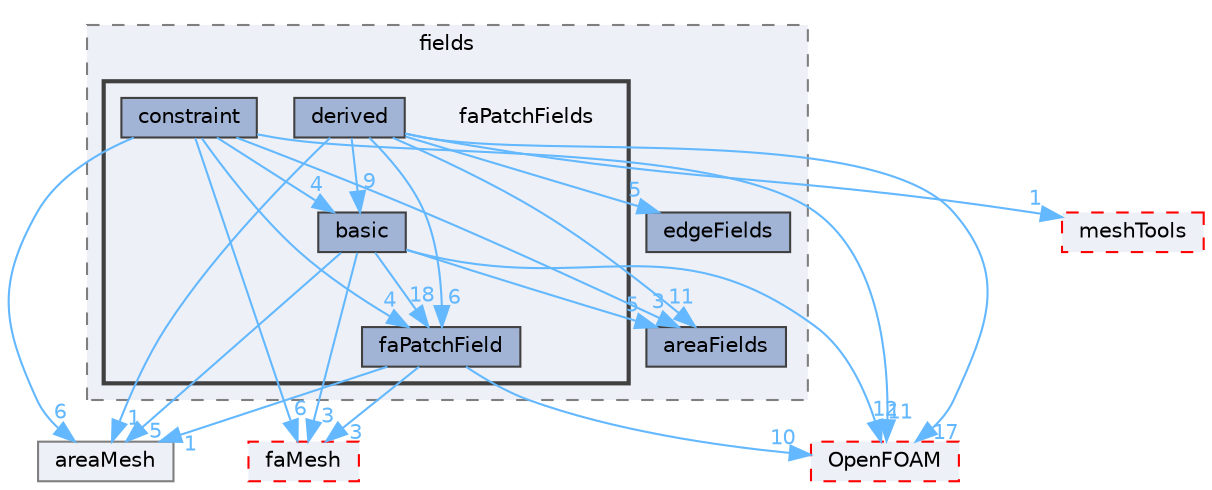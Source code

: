 digraph "src/finiteArea/fields/faPatchFields"
{
 // LATEX_PDF_SIZE
  bgcolor="transparent";
  edge [fontname=Helvetica,fontsize=10,labelfontname=Helvetica,labelfontsize=10];
  node [fontname=Helvetica,fontsize=10,shape=box,height=0.2,width=0.4];
  compound=true
  subgraph clusterdir_82c77a639fb8894523e0866635d617d1 {
    graph [ bgcolor="#edf0f7", pencolor="grey50", label="fields", fontname=Helvetica,fontsize=10 style="filled,dashed", URL="dir_82c77a639fb8894523e0866635d617d1.html",tooltip=""]
  dir_daaae48b02afa3c7d2f12c306bc03aaf [label="areaFields", fillcolor="#a2b4d6", color="grey25", style="filled", URL="dir_daaae48b02afa3c7d2f12c306bc03aaf.html",tooltip=""];
  dir_aab456f5c1cc5dbfc723b55e621977f8 [label="edgeFields", fillcolor="#a2b4d6", color="grey25", style="filled", URL="dir_aab456f5c1cc5dbfc723b55e621977f8.html",tooltip=""];
  subgraph clusterdir_2ab18c7cf3ac70392000d64dbb3a76b5 {
    graph [ bgcolor="#edf0f7", pencolor="grey25", label="", fontname=Helvetica,fontsize=10 style="filled,bold", URL="dir_2ab18c7cf3ac70392000d64dbb3a76b5.html",tooltip=""]
    dir_2ab18c7cf3ac70392000d64dbb3a76b5 [shape=plaintext, label="faPatchFields"];
  dir_a3ace091d9f29f1a163e7ddba3bdb43a [label="basic", fillcolor="#a2b4d6", color="grey25", style="filled", URL="dir_a3ace091d9f29f1a163e7ddba3bdb43a.html",tooltip=""];
  dir_38e6e87377e490685541aa483d891142 [label="constraint", fillcolor="#a2b4d6", color="grey25", style="filled", URL="dir_38e6e87377e490685541aa483d891142.html",tooltip=""];
  dir_e199f5c11b5a7f232da4f9fe7f7d8b60 [label="derived", fillcolor="#a2b4d6", color="grey25", style="filled", URL="dir_e199f5c11b5a7f232da4f9fe7f7d8b60.html",tooltip=""];
  dir_45bb735b99283f509e93082dc5349c43 [label="faPatchField", fillcolor="#a2b4d6", color="grey25", style="filled", URL="dir_45bb735b99283f509e93082dc5349c43.html",tooltip=""];
  }
  }
  dir_aa4bce7a1abbd72ee1f4d02ddf362a3b [label="areaMesh", fillcolor="#edf0f7", color="grey50", style="filled", URL="dir_aa4bce7a1abbd72ee1f4d02ddf362a3b.html",tooltip=""];
  dir_c5473ff19b20e6ec4dfe5c310b3778a8 [label="OpenFOAM", fillcolor="#edf0f7", color="red", style="filled,dashed", URL="dir_c5473ff19b20e6ec4dfe5c310b3778a8.html",tooltip=""];
  dir_f14612db68a06d13a87d37d60dc895d5 [label="faMesh", fillcolor="#edf0f7", color="red", style="filled,dashed", URL="dir_f14612db68a06d13a87d37d60dc895d5.html",tooltip=""];
  dir_ae30ad0bef50cf391b24c614251bb9fd [label="meshTools", fillcolor="#edf0f7", color="red", style="filled,dashed", URL="dir_ae30ad0bef50cf391b24c614251bb9fd.html",tooltip=""];
  dir_a3ace091d9f29f1a163e7ddba3bdb43a->dir_c5473ff19b20e6ec4dfe5c310b3778a8 [headlabel="12", labeldistance=1.5 headhref="dir_000206_002695.html" href="dir_000206_002695.html" color="steelblue1" fontcolor="steelblue1"];
  dir_a3ace091d9f29f1a163e7ddba3bdb43a->dir_f14612db68a06d13a87d37d60dc895d5 [headlabel="3", labeldistance=1.5 headhref="dir_000206_001295.html" href="dir_000206_001295.html" color="steelblue1" fontcolor="steelblue1"];
  dir_a3ace091d9f29f1a163e7ddba3bdb43a->dir_daaae48b02afa3c7d2f12c306bc03aaf [headlabel="5", labeldistance=1.5 headhref="dir_000206_000120.html" href="dir_000206_000120.html" color="steelblue1" fontcolor="steelblue1"];
  dir_a3ace091d9f29f1a163e7ddba3bdb43a->dir_45bb735b99283f509e93082dc5349c43 [headlabel="18", labeldistance=1.5 headhref="dir_000206_001306.html" href="dir_000206_001306.html" color="steelblue1" fontcolor="steelblue1"];
  dir_a3ace091d9f29f1a163e7ddba3bdb43a->dir_aa4bce7a1abbd72ee1f4d02ddf362a3b [headlabel="5", labeldistance=1.5 headhref="dir_000206_000121.html" href="dir_000206_000121.html" color="steelblue1" fontcolor="steelblue1"];
  dir_38e6e87377e490685541aa483d891142->dir_a3ace091d9f29f1a163e7ddba3bdb43a [headlabel="4", labeldistance=1.5 headhref="dir_000652_000206.html" href="dir_000652_000206.html" color="steelblue1" fontcolor="steelblue1"];
  dir_38e6e87377e490685541aa483d891142->dir_c5473ff19b20e6ec4dfe5c310b3778a8 [headlabel="11", labeldistance=1.5 headhref="dir_000652_002695.html" href="dir_000652_002695.html" color="steelblue1" fontcolor="steelblue1"];
  dir_38e6e87377e490685541aa483d891142->dir_f14612db68a06d13a87d37d60dc895d5 [headlabel="6", labeldistance=1.5 headhref="dir_000652_001295.html" href="dir_000652_001295.html" color="steelblue1" fontcolor="steelblue1"];
  dir_38e6e87377e490685541aa483d891142->dir_aa4bce7a1abbd72ee1f4d02ddf362a3b [headlabel="6", labeldistance=1.5 headhref="dir_000652_000121.html" href="dir_000652_000121.html" color="steelblue1" fontcolor="steelblue1"];
  dir_38e6e87377e490685541aa483d891142->dir_daaae48b02afa3c7d2f12c306bc03aaf [headlabel="3", labeldistance=1.5 headhref="dir_000652_000120.html" href="dir_000652_000120.html" color="steelblue1" fontcolor="steelblue1"];
  dir_38e6e87377e490685541aa483d891142->dir_45bb735b99283f509e93082dc5349c43 [headlabel="4", labeldistance=1.5 headhref="dir_000652_001306.html" href="dir_000652_001306.html" color="steelblue1" fontcolor="steelblue1"];
  dir_e199f5c11b5a7f232da4f9fe7f7d8b60->dir_45bb735b99283f509e93082dc5349c43 [headlabel="6", labeldistance=1.5 headhref="dir_000850_001306.html" href="dir_000850_001306.html" color="steelblue1" fontcolor="steelblue1"];
  dir_e199f5c11b5a7f232da4f9fe7f7d8b60->dir_c5473ff19b20e6ec4dfe5c310b3778a8 [headlabel="17", labeldistance=1.5 headhref="dir_000850_002695.html" href="dir_000850_002695.html" color="steelblue1" fontcolor="steelblue1"];
  dir_e199f5c11b5a7f232da4f9fe7f7d8b60->dir_daaae48b02afa3c7d2f12c306bc03aaf [headlabel="11", labeldistance=1.5 headhref="dir_000850_000120.html" href="dir_000850_000120.html" color="steelblue1" fontcolor="steelblue1"];
  dir_e199f5c11b5a7f232da4f9fe7f7d8b60->dir_a3ace091d9f29f1a163e7ddba3bdb43a [headlabel="9", labeldistance=1.5 headhref="dir_000850_000206.html" href="dir_000850_000206.html" color="steelblue1" fontcolor="steelblue1"];
  dir_e199f5c11b5a7f232da4f9fe7f7d8b60->dir_aa4bce7a1abbd72ee1f4d02ddf362a3b [headlabel="1", labeldistance=1.5 headhref="dir_000850_000121.html" href="dir_000850_000121.html" color="steelblue1" fontcolor="steelblue1"];
  dir_e199f5c11b5a7f232da4f9fe7f7d8b60->dir_aab456f5c1cc5dbfc723b55e621977f8 [headlabel="5", labeldistance=1.5 headhref="dir_000850_001106.html" href="dir_000850_001106.html" color="steelblue1" fontcolor="steelblue1"];
  dir_e199f5c11b5a7f232da4f9fe7f7d8b60->dir_ae30ad0bef50cf391b24c614251bb9fd [headlabel="1", labeldistance=1.5 headhref="dir_000850_002382.html" href="dir_000850_002382.html" color="steelblue1" fontcolor="steelblue1"];
  dir_45bb735b99283f509e93082dc5349c43->dir_aa4bce7a1abbd72ee1f4d02ddf362a3b [headlabel="1", labeldistance=1.5 headhref="dir_001306_000121.html" href="dir_001306_000121.html" color="steelblue1" fontcolor="steelblue1"];
  dir_45bb735b99283f509e93082dc5349c43->dir_c5473ff19b20e6ec4dfe5c310b3778a8 [headlabel="10", labeldistance=1.5 headhref="dir_001306_002695.html" href="dir_001306_002695.html" color="steelblue1" fontcolor="steelblue1"];
  dir_45bb735b99283f509e93082dc5349c43->dir_f14612db68a06d13a87d37d60dc895d5 [headlabel="3", labeldistance=1.5 headhref="dir_001306_001295.html" href="dir_001306_001295.html" color="steelblue1" fontcolor="steelblue1"];
}
